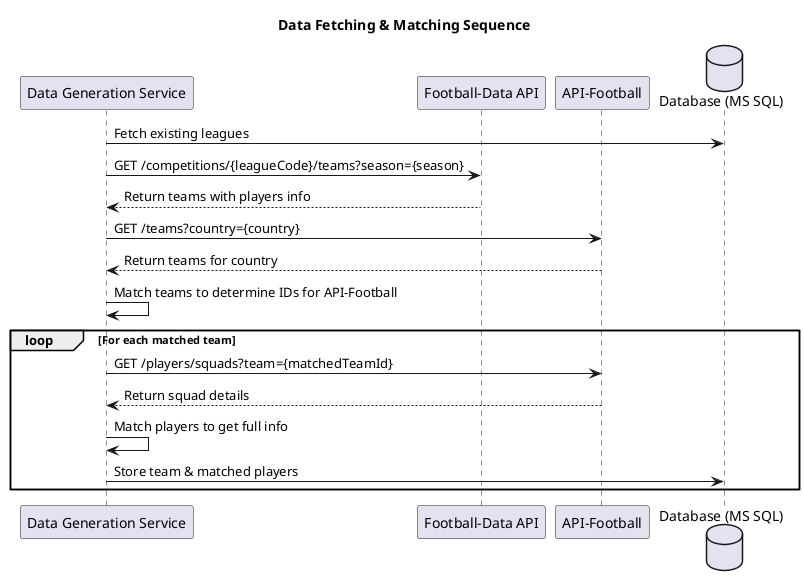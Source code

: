 @startuml data_population_flow
title Data Fetching & Matching Sequence

participant "Data Generation Service" as DGS
participant "Football-Data API" as FDA
participant "API-Football" as APIF
database "Database (MS SQL)" as DB

DGS -> DB: Fetch existing leagues

DGS -> FDA: GET /competitions/{leagueCode}/teams?season={season}
FDA --> DGS: Return teams with players info

DGS -> APIF: GET /teams?country={country}
APIF --> DGS: Return teams for country

DGS -> DGS: Match teams to determine IDs for API-Football

loop For each matched team
    DGS -> APIF: GET /players/squads?team={matchedTeamId}
    APIF --> DGS: Return squad details

    DGS -> DGS: Match players to get full info

    DGS -> DB: Store team & matched players
end loop

@enduml